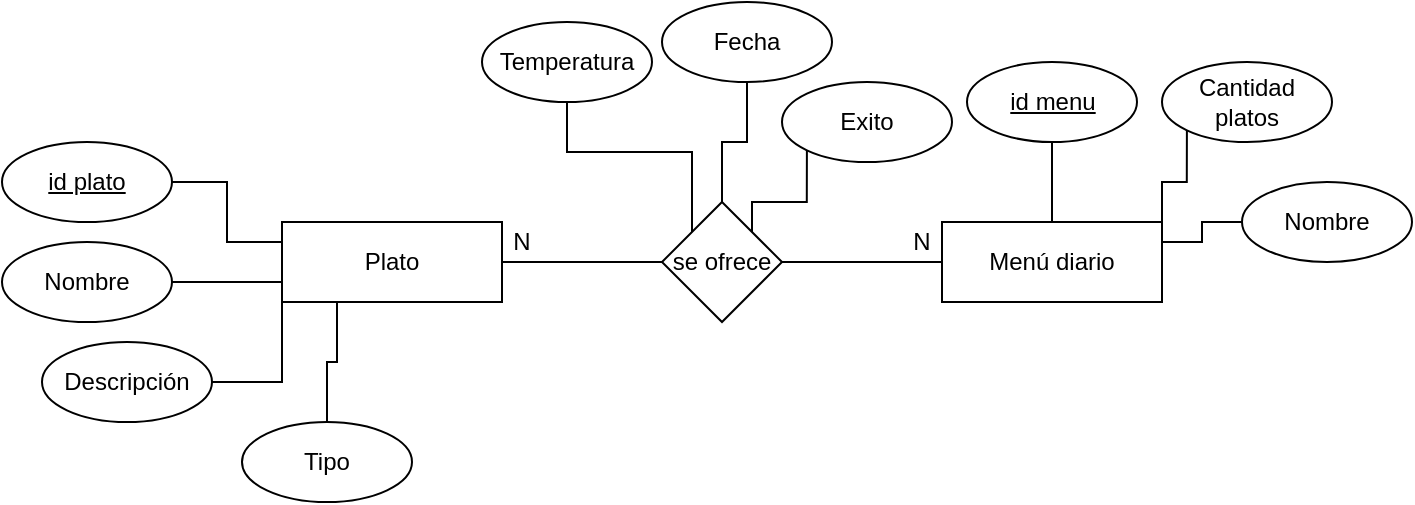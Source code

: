 <mxfile version="14.4.0" type="device"><diagram id="C5RBs43oDa-KdzZeNtuy" name="Page-1"><mxGraphModel dx="951" dy="620" grid="1" gridSize="10" guides="1" tooltips="1" connect="1" arrows="1" fold="1" page="1" pageScale="1" pageWidth="16000" pageHeight="1600" math="0" shadow="0"><root><mxCell id="WIyWlLk6GJQsqaUBKTNV-0"/><mxCell id="WIyWlLk6GJQsqaUBKTNV-1" parent="WIyWlLk6GJQsqaUBKTNV-0"/><mxCell id="bEudFNRqQL8l6KryWMXN-630" value="Menú diario" style="rounded=0;whiteSpace=wrap;html=1;" parent="WIyWlLk6GJQsqaUBKTNV-1" vertex="1"><mxGeometry x="910" y="570" width="110" height="40" as="geometry"/></mxCell><mxCell id="AxJfM_nVzmv56yKja-T_-3" style="edgeStyle=orthogonalEdgeStyle;rounded=0;orthogonalLoop=1;jettySize=auto;html=1;exitX=1;exitY=0.5;exitDx=0;exitDy=0;entryX=0;entryY=0.75;entryDx=0;entryDy=0;endArrow=none;endFill=0;" edge="1" parent="WIyWlLk6GJQsqaUBKTNV-1" source="bEudFNRqQL8l6KryWMXN-631" target="AxJfM_nVzmv56yKja-T_-0"><mxGeometry relative="1" as="geometry"/></mxCell><mxCell id="bEudFNRqQL8l6KryWMXN-631" value="Nombre" style="ellipse;whiteSpace=wrap;html=1;" parent="WIyWlLk6GJQsqaUBKTNV-1" vertex="1"><mxGeometry x="440" y="580" width="85" height="40" as="geometry"/></mxCell><mxCell id="AxJfM_nVzmv56yKja-T_-1" style="edgeStyle=orthogonalEdgeStyle;rounded=0;orthogonalLoop=1;jettySize=auto;html=1;exitX=1;exitY=0.5;exitDx=0;exitDy=0;entryX=0;entryY=0.25;entryDx=0;entryDy=0;endArrow=none;endFill=0;" edge="1" parent="WIyWlLk6GJQsqaUBKTNV-1" source="bEudFNRqQL8l6KryWMXN-632" target="AxJfM_nVzmv56yKja-T_-0"><mxGeometry relative="1" as="geometry"/></mxCell><mxCell id="bEudFNRqQL8l6KryWMXN-632" value="&lt;u&gt;id plato&lt;/u&gt;" style="ellipse;whiteSpace=wrap;html=1;" parent="WIyWlLk6GJQsqaUBKTNV-1" vertex="1"><mxGeometry x="440" y="530" width="85" height="40" as="geometry"/></mxCell><mxCell id="AxJfM_nVzmv56yKja-T_-6" style="edgeStyle=orthogonalEdgeStyle;rounded=0;orthogonalLoop=1;jettySize=auto;html=1;exitX=1;exitY=0.5;exitDx=0;exitDy=0;entryX=0;entryY=0.5;entryDx=0;entryDy=0;endArrow=none;endFill=0;" edge="1" parent="WIyWlLk6GJQsqaUBKTNV-1" source="bEudFNRqQL8l6KryWMXN-633" target="bEudFNRqQL8l6KryWMXN-630"><mxGeometry relative="1" as="geometry"/></mxCell><mxCell id="bEudFNRqQL8l6KryWMXN-633" value="se ofrece" style="rhombus;whiteSpace=wrap;html=1;" parent="WIyWlLk6GJQsqaUBKTNV-1" vertex="1"><mxGeometry x="770" y="560" width="60" height="60" as="geometry"/></mxCell><mxCell id="bEudFNRqQL8l6KryWMXN-634" value="N" style="text;html=1;strokeColor=none;fillColor=none;align=center;verticalAlign=middle;whiteSpace=wrap;rounded=0;" parent="WIyWlLk6GJQsqaUBKTNV-1" vertex="1"><mxGeometry x="690" y="570" width="20" height="20" as="geometry"/></mxCell><mxCell id="AxJfM_nVzmv56yKja-T_-5" style="edgeStyle=orthogonalEdgeStyle;rounded=0;orthogonalLoop=1;jettySize=auto;html=1;exitX=1;exitY=0.5;exitDx=0;exitDy=0;entryX=0;entryY=0.5;entryDx=0;entryDy=0;endArrow=none;endFill=0;" edge="1" parent="WIyWlLk6GJQsqaUBKTNV-1" source="AxJfM_nVzmv56yKja-T_-0" target="bEudFNRqQL8l6KryWMXN-633"><mxGeometry relative="1" as="geometry"/></mxCell><mxCell id="AxJfM_nVzmv56yKja-T_-0" value="Plato" style="rounded=0;whiteSpace=wrap;html=1;" vertex="1" parent="WIyWlLk6GJQsqaUBKTNV-1"><mxGeometry x="580" y="570" width="110" height="40" as="geometry"/></mxCell><mxCell id="AxJfM_nVzmv56yKja-T_-4" style="edgeStyle=orthogonalEdgeStyle;rounded=0;orthogonalLoop=1;jettySize=auto;html=1;exitX=1;exitY=0.5;exitDx=0;exitDy=0;entryX=0;entryY=1;entryDx=0;entryDy=0;endArrow=none;endFill=0;" edge="1" parent="WIyWlLk6GJQsqaUBKTNV-1" source="AxJfM_nVzmv56yKja-T_-2" target="AxJfM_nVzmv56yKja-T_-0"><mxGeometry relative="1" as="geometry"/></mxCell><mxCell id="AxJfM_nVzmv56yKja-T_-2" value="Descripción" style="ellipse;whiteSpace=wrap;html=1;" vertex="1" parent="WIyWlLk6GJQsqaUBKTNV-1"><mxGeometry x="460" y="630" width="85" height="40" as="geometry"/></mxCell><mxCell id="AxJfM_nVzmv56yKja-T_-7" value="N" style="text;html=1;strokeColor=none;fillColor=none;align=center;verticalAlign=middle;whiteSpace=wrap;rounded=0;" vertex="1" parent="WIyWlLk6GJQsqaUBKTNV-1"><mxGeometry x="890" y="570" width="20" height="20" as="geometry"/></mxCell><mxCell id="AxJfM_nVzmv56yKja-T_-9" style="edgeStyle=orthogonalEdgeStyle;rounded=0;orthogonalLoop=1;jettySize=auto;html=1;exitX=0.5;exitY=1;exitDx=0;exitDy=0;entryX=0;entryY=0;entryDx=0;entryDy=0;endArrow=none;endFill=0;" edge="1" parent="WIyWlLk6GJQsqaUBKTNV-1" source="AxJfM_nVzmv56yKja-T_-8" target="bEudFNRqQL8l6KryWMXN-633"><mxGeometry relative="1" as="geometry"/></mxCell><mxCell id="AxJfM_nVzmv56yKja-T_-8" value="Temperatura" style="ellipse;whiteSpace=wrap;html=1;" vertex="1" parent="WIyWlLk6GJQsqaUBKTNV-1"><mxGeometry x="680" y="470" width="85" height="40" as="geometry"/></mxCell><mxCell id="AxJfM_nVzmv56yKja-T_-11" style="edgeStyle=orthogonalEdgeStyle;rounded=0;orthogonalLoop=1;jettySize=auto;html=1;exitX=0.5;exitY=1;exitDx=0;exitDy=0;entryX=0.5;entryY=0;entryDx=0;entryDy=0;endArrow=none;endFill=0;" edge="1" parent="WIyWlLk6GJQsqaUBKTNV-1" source="AxJfM_nVzmv56yKja-T_-10" target="bEudFNRqQL8l6KryWMXN-633"><mxGeometry relative="1" as="geometry"/></mxCell><mxCell id="AxJfM_nVzmv56yKja-T_-10" value="Fecha" style="ellipse;whiteSpace=wrap;html=1;" vertex="1" parent="WIyWlLk6GJQsqaUBKTNV-1"><mxGeometry x="770" y="460" width="85" height="40" as="geometry"/></mxCell><mxCell id="AxJfM_nVzmv56yKja-T_-13" style="edgeStyle=orthogonalEdgeStyle;rounded=0;orthogonalLoop=1;jettySize=auto;html=1;exitX=0;exitY=1;exitDx=0;exitDy=0;entryX=1;entryY=0;entryDx=0;entryDy=0;endArrow=none;endFill=0;" edge="1" parent="WIyWlLk6GJQsqaUBKTNV-1" source="AxJfM_nVzmv56yKja-T_-12" target="bEudFNRqQL8l6KryWMXN-630"><mxGeometry relative="1" as="geometry"/></mxCell><mxCell id="AxJfM_nVzmv56yKja-T_-12" value="Cantidad platos" style="ellipse;whiteSpace=wrap;html=1;" vertex="1" parent="WIyWlLk6GJQsqaUBKTNV-1"><mxGeometry x="1020" y="490" width="85" height="40" as="geometry"/></mxCell><mxCell id="AxJfM_nVzmv56yKja-T_-15" style="edgeStyle=orthogonalEdgeStyle;rounded=0;orthogonalLoop=1;jettySize=auto;html=1;exitX=0.5;exitY=1;exitDx=0;exitDy=0;entryX=0.5;entryY=0;entryDx=0;entryDy=0;endArrow=none;endFill=0;" edge="1" parent="WIyWlLk6GJQsqaUBKTNV-1" source="AxJfM_nVzmv56yKja-T_-14" target="bEudFNRqQL8l6KryWMXN-630"><mxGeometry relative="1" as="geometry"/></mxCell><mxCell id="AxJfM_nVzmv56yKja-T_-14" value="&lt;u&gt;id menu&lt;/u&gt;" style="ellipse;whiteSpace=wrap;html=1;" vertex="1" parent="WIyWlLk6GJQsqaUBKTNV-1"><mxGeometry x="922.5" y="490" width="85" height="40" as="geometry"/></mxCell><mxCell id="AxJfM_nVzmv56yKja-T_-17" style="edgeStyle=orthogonalEdgeStyle;rounded=0;orthogonalLoop=1;jettySize=auto;html=1;exitX=0;exitY=0.5;exitDx=0;exitDy=0;entryX=1;entryY=0.25;entryDx=0;entryDy=0;endArrow=none;endFill=0;" edge="1" parent="WIyWlLk6GJQsqaUBKTNV-1" source="AxJfM_nVzmv56yKja-T_-16" target="bEudFNRqQL8l6KryWMXN-630"><mxGeometry relative="1" as="geometry"/></mxCell><mxCell id="AxJfM_nVzmv56yKja-T_-16" value="Nombre" style="ellipse;whiteSpace=wrap;html=1;" vertex="1" parent="WIyWlLk6GJQsqaUBKTNV-1"><mxGeometry x="1060" y="550" width="85" height="40" as="geometry"/></mxCell><mxCell id="AxJfM_nVzmv56yKja-T_-19" style="edgeStyle=orthogonalEdgeStyle;rounded=0;orthogonalLoop=1;jettySize=auto;html=1;exitX=0;exitY=1;exitDx=0;exitDy=0;entryX=1;entryY=0;entryDx=0;entryDy=0;endArrow=none;endFill=0;" edge="1" parent="WIyWlLk6GJQsqaUBKTNV-1" source="AxJfM_nVzmv56yKja-T_-18" target="bEudFNRqQL8l6KryWMXN-633"><mxGeometry relative="1" as="geometry"/></mxCell><mxCell id="AxJfM_nVzmv56yKja-T_-18" value="Exito" style="ellipse;whiteSpace=wrap;html=1;" vertex="1" parent="WIyWlLk6GJQsqaUBKTNV-1"><mxGeometry x="830" y="500" width="85" height="40" as="geometry"/></mxCell><mxCell id="AxJfM_nVzmv56yKja-T_-21" style="edgeStyle=orthogonalEdgeStyle;rounded=0;orthogonalLoop=1;jettySize=auto;html=1;exitX=0.5;exitY=0;exitDx=0;exitDy=0;entryX=0.25;entryY=1;entryDx=0;entryDy=0;endArrow=none;endFill=0;" edge="1" parent="WIyWlLk6GJQsqaUBKTNV-1" source="AxJfM_nVzmv56yKja-T_-20" target="AxJfM_nVzmv56yKja-T_-0"><mxGeometry relative="1" as="geometry"/></mxCell><mxCell id="AxJfM_nVzmv56yKja-T_-20" value="Tipo" style="ellipse;whiteSpace=wrap;html=1;" vertex="1" parent="WIyWlLk6GJQsqaUBKTNV-1"><mxGeometry x="560" y="670" width="85" height="40" as="geometry"/></mxCell></root></mxGraphModel></diagram></mxfile>